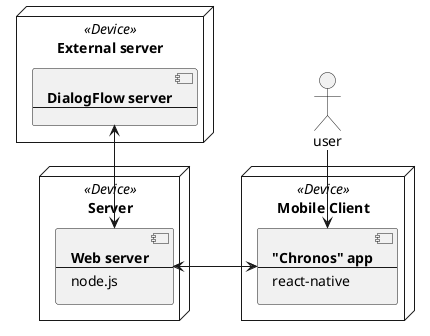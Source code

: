 @startuml
left to right direction
actor user

node "Mobile Client" <<Device>> {
    component chronos [
        <b>"Chronos" app</b>
        ---
        react-native
    ]
}

node "Server" <<Device>> {
    component webserver [
        <b>Web server</b>
        ---
        node.js
    ]
}

node "External server" <<Device>> {
    component dialogflow [
        <b>DialogFlow server</b>
        ---
    ]
}

webserver <--> chronos
webserver <-> dialogflow
user -left-> chronos
@enduml
